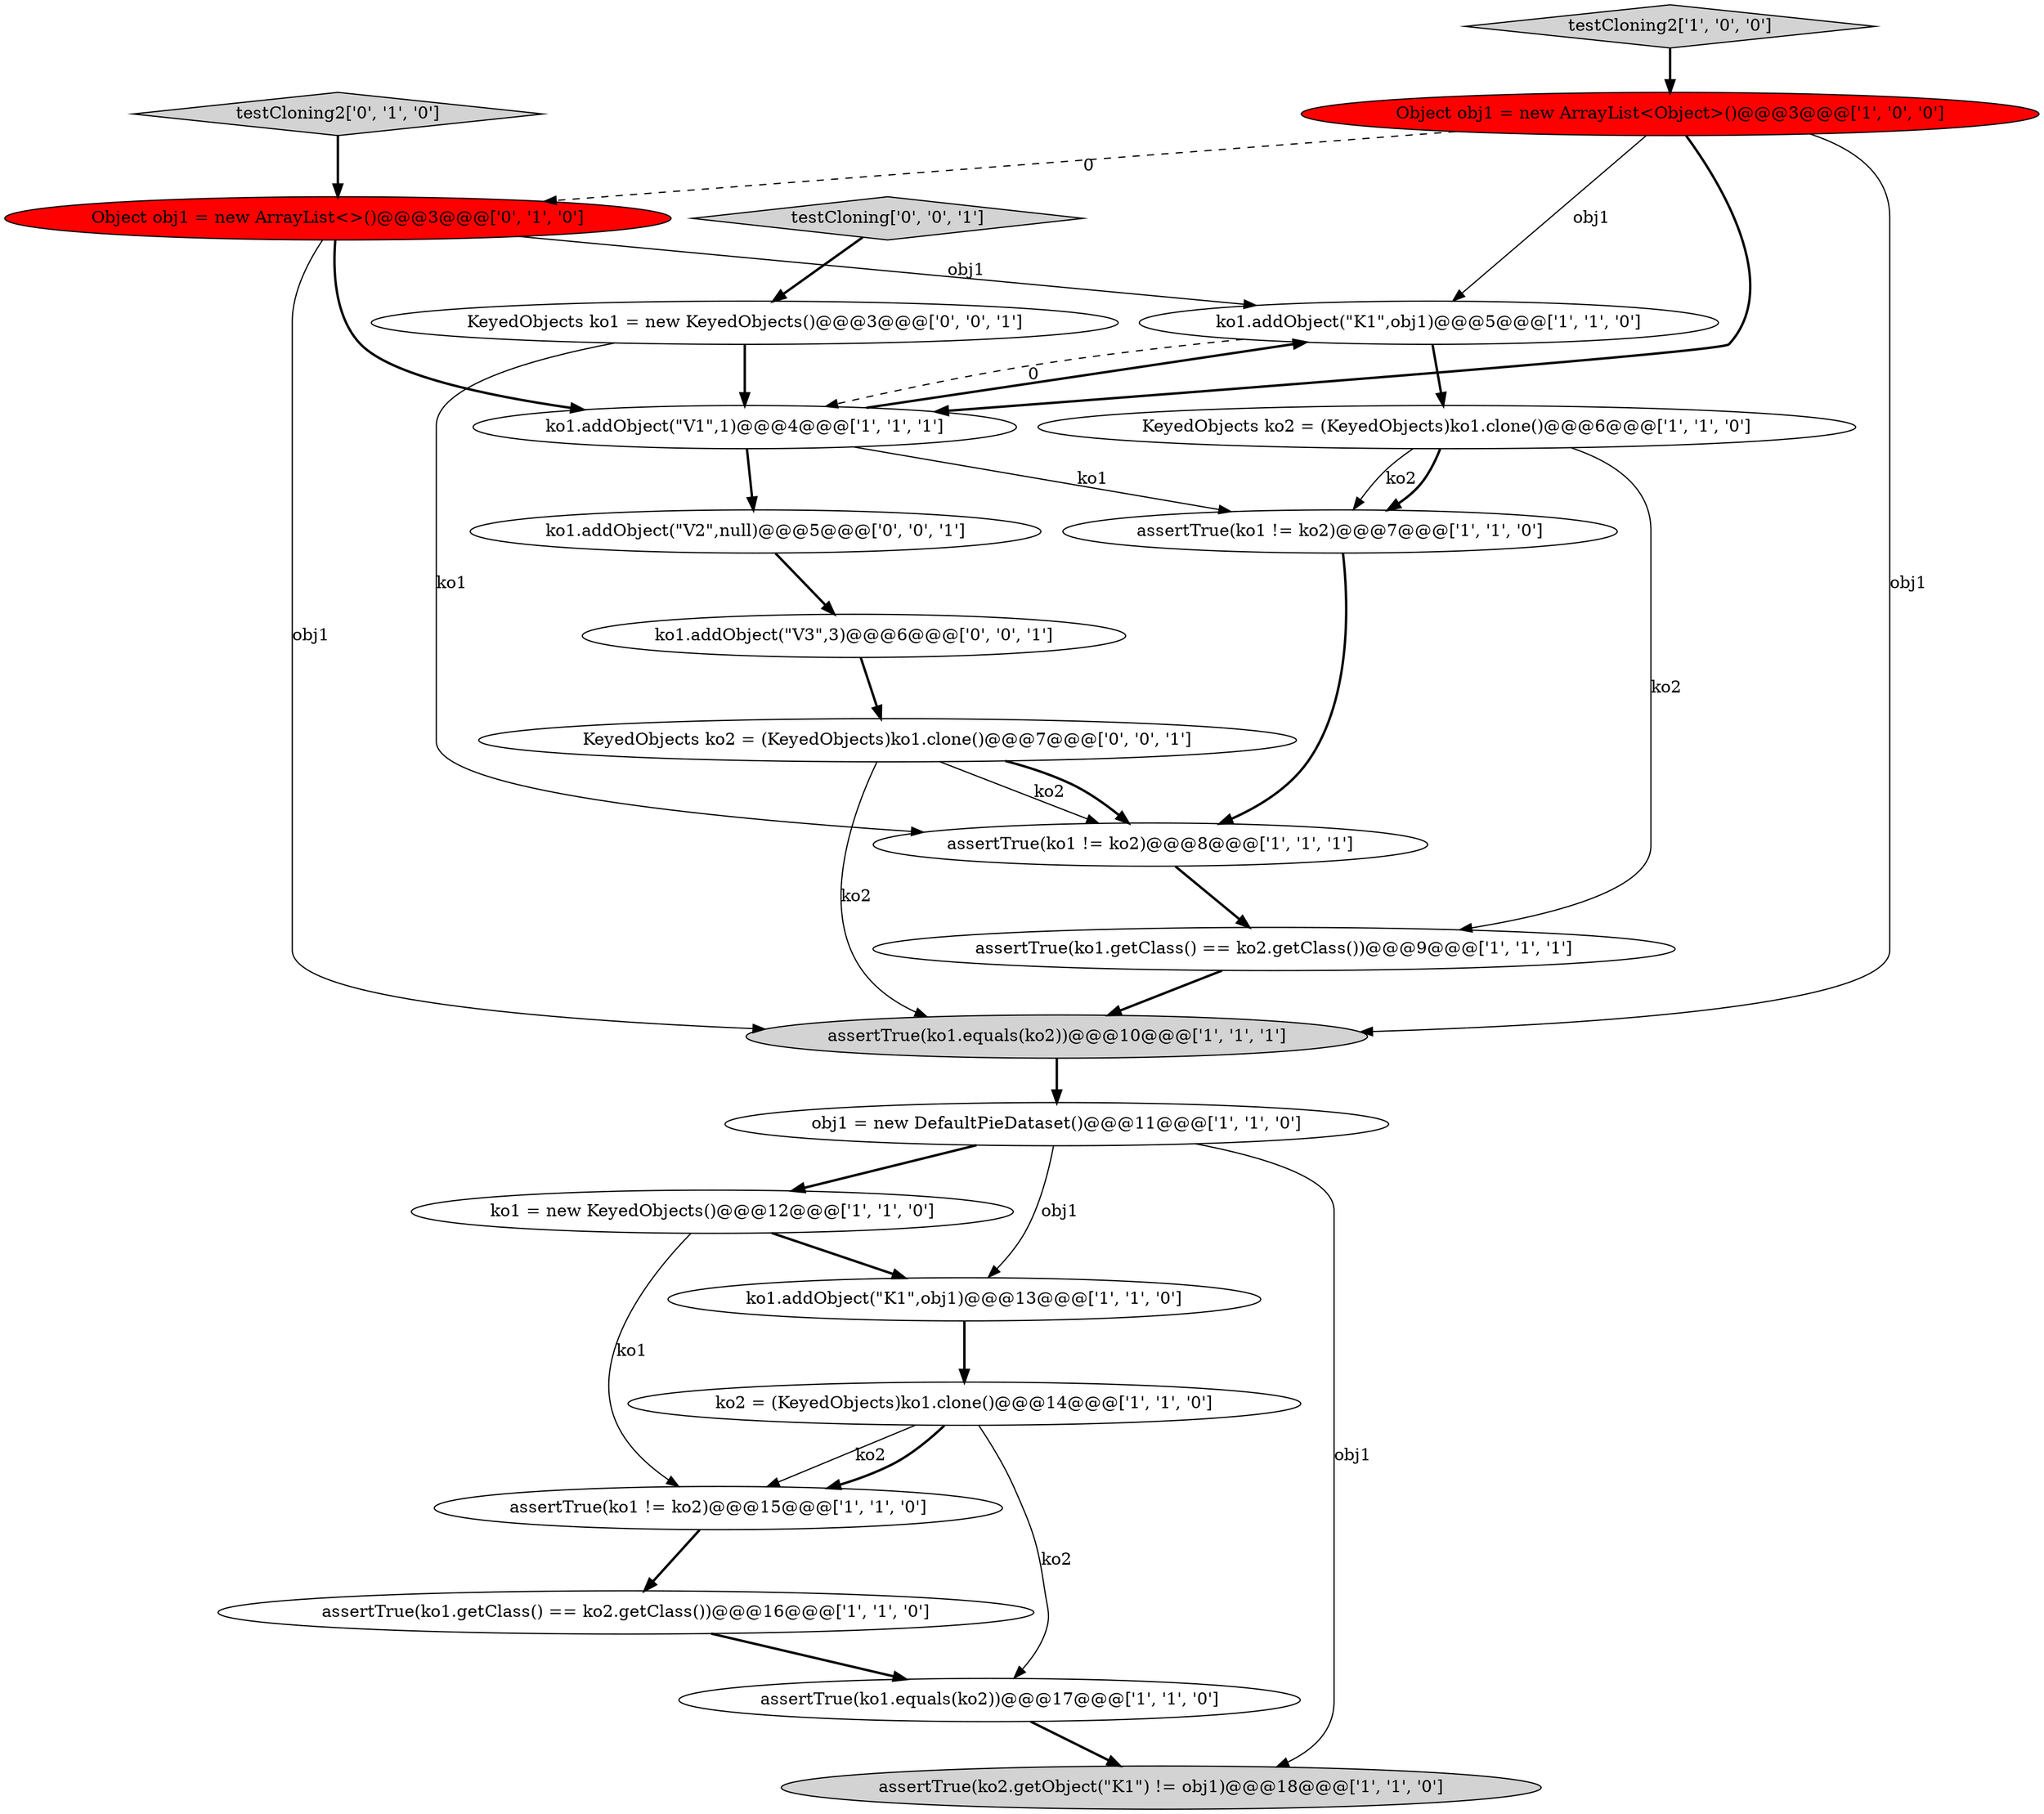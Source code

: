 digraph {
16 [style = filled, label = "assertTrue(ko1.equals(ko2))@@@17@@@['1', '1', '0']", fillcolor = white, shape = ellipse image = "AAA0AAABBB1BBB"];
21 [style = filled, label = "KeyedObjects ko1 = new KeyedObjects()@@@3@@@['0', '0', '1']", fillcolor = white, shape = ellipse image = "AAA0AAABBB3BBB"];
15 [style = filled, label = "ko1 = new KeyedObjects()@@@12@@@['1', '1', '0']", fillcolor = white, shape = ellipse image = "AAA0AAABBB1BBB"];
12 [style = filled, label = "assertTrue(ko1.getClass() == ko2.getClass())@@@16@@@['1', '1', '0']", fillcolor = white, shape = ellipse image = "AAA0AAABBB1BBB"];
20 [style = filled, label = "ko1.addObject(\"V3\",3)@@@6@@@['0', '0', '1']", fillcolor = white, shape = ellipse image = "AAA0AAABBB3BBB"];
18 [style = filled, label = "Object obj1 = new ArrayList<>()@@@3@@@['0', '1', '0']", fillcolor = red, shape = ellipse image = "AAA1AAABBB2BBB"];
6 [style = filled, label = "ko1.addObject(\"K1\",obj1)@@@13@@@['1', '1', '0']", fillcolor = white, shape = ellipse image = "AAA0AAABBB1BBB"];
11 [style = filled, label = "assertTrue(ko1.equals(ko2))@@@10@@@['1', '1', '1']", fillcolor = lightgray, shape = ellipse image = "AAA0AAABBB1BBB"];
0 [style = filled, label = "Object obj1 = new ArrayList<Object>()@@@3@@@['1', '0', '0']", fillcolor = red, shape = ellipse image = "AAA1AAABBB1BBB"];
22 [style = filled, label = "testCloning['0', '0', '1']", fillcolor = lightgray, shape = diamond image = "AAA0AAABBB3BBB"];
23 [style = filled, label = "KeyedObjects ko2 = (KeyedObjects)ko1.clone()@@@7@@@['0', '0', '1']", fillcolor = white, shape = ellipse image = "AAA0AAABBB3BBB"];
14 [style = filled, label = "testCloning2['1', '0', '0']", fillcolor = lightgray, shape = diamond image = "AAA0AAABBB1BBB"];
1 [style = filled, label = "assertTrue(ko1 != ko2)@@@7@@@['1', '1', '0']", fillcolor = white, shape = ellipse image = "AAA0AAABBB1BBB"];
2 [style = filled, label = "ko2 = (KeyedObjects)ko1.clone()@@@14@@@['1', '1', '0']", fillcolor = white, shape = ellipse image = "AAA0AAABBB1BBB"];
3 [style = filled, label = "obj1 = new DefaultPieDataset()@@@11@@@['1', '1', '0']", fillcolor = white, shape = ellipse image = "AAA0AAABBB1BBB"];
9 [style = filled, label = "KeyedObjects ko2 = (KeyedObjects)ko1.clone()@@@6@@@['1', '1', '0']", fillcolor = white, shape = ellipse image = "AAA0AAABBB1BBB"];
5 [style = filled, label = "ko1.addObject(\"K1\",obj1)@@@5@@@['1', '1', '0']", fillcolor = white, shape = ellipse image = "AAA0AAABBB1BBB"];
13 [style = filled, label = "assertTrue(ko1 != ko2)@@@8@@@['1', '1', '1']", fillcolor = white, shape = ellipse image = "AAA0AAABBB1BBB"];
7 [style = filled, label = "assertTrue(ko2.getObject(\"K1\") != obj1)@@@18@@@['1', '1', '0']", fillcolor = lightgray, shape = ellipse image = "AAA0AAABBB1BBB"];
17 [style = filled, label = "testCloning2['0', '1', '0']", fillcolor = lightgray, shape = diamond image = "AAA0AAABBB2BBB"];
8 [style = filled, label = "ko1.addObject(\"V1\",1)@@@4@@@['1', '1', '1']", fillcolor = white, shape = ellipse image = "AAA0AAABBB1BBB"];
10 [style = filled, label = "assertTrue(ko1.getClass() == ko2.getClass())@@@9@@@['1', '1', '1']", fillcolor = white, shape = ellipse image = "AAA0AAABBB1BBB"];
4 [style = filled, label = "assertTrue(ko1 != ko2)@@@15@@@['1', '1', '0']", fillcolor = white, shape = ellipse image = "AAA0AAABBB1BBB"];
19 [style = filled, label = "ko1.addObject(\"V2\",null)@@@5@@@['0', '0', '1']", fillcolor = white, shape = ellipse image = "AAA0AAABBB3BBB"];
13->10 [style = bold, label=""];
3->6 [style = solid, label="obj1"];
0->11 [style = solid, label="obj1"];
2->4 [style = solid, label="ko2"];
5->9 [style = bold, label=""];
23->11 [style = solid, label="ko2"];
8->19 [style = bold, label=""];
18->11 [style = solid, label="obj1"];
21->13 [style = solid, label="ko1"];
19->20 [style = bold, label=""];
16->7 [style = bold, label=""];
21->8 [style = bold, label=""];
22->21 [style = bold, label=""];
23->13 [style = solid, label="ko2"];
15->6 [style = bold, label=""];
3->15 [style = bold, label=""];
12->16 [style = bold, label=""];
2->4 [style = bold, label=""];
1->13 [style = bold, label=""];
3->7 [style = solid, label="obj1"];
6->2 [style = bold, label=""];
9->1 [style = solid, label="ko2"];
8->1 [style = solid, label="ko1"];
20->23 [style = bold, label=""];
8->5 [style = bold, label=""];
14->0 [style = bold, label=""];
9->10 [style = solid, label="ko2"];
11->3 [style = bold, label=""];
23->13 [style = bold, label=""];
0->5 [style = solid, label="obj1"];
0->8 [style = bold, label=""];
4->12 [style = bold, label=""];
0->18 [style = dashed, label="0"];
5->8 [style = dashed, label="0"];
18->8 [style = bold, label=""];
9->1 [style = bold, label=""];
18->5 [style = solid, label="obj1"];
2->16 [style = solid, label="ko2"];
15->4 [style = solid, label="ko1"];
17->18 [style = bold, label=""];
10->11 [style = bold, label=""];
}
